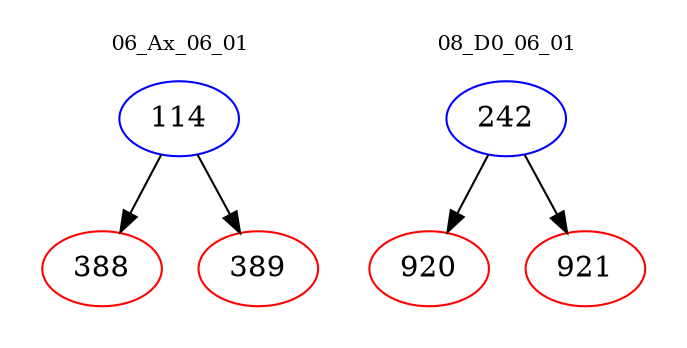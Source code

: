 digraph{
subgraph cluster_0 {
color = white
label = "06_Ax_06_01";
fontsize=10;
T0_114 [label="114", color="blue"]
T0_114 -> T0_388 [color="black"]
T0_388 [label="388", color="red"]
T0_114 -> T0_389 [color="black"]
T0_389 [label="389", color="red"]
}
subgraph cluster_1 {
color = white
label = "08_D0_06_01";
fontsize=10;
T1_242 [label="242", color="blue"]
T1_242 -> T1_920 [color="black"]
T1_920 [label="920", color="red"]
T1_242 -> T1_921 [color="black"]
T1_921 [label="921", color="red"]
}
}
